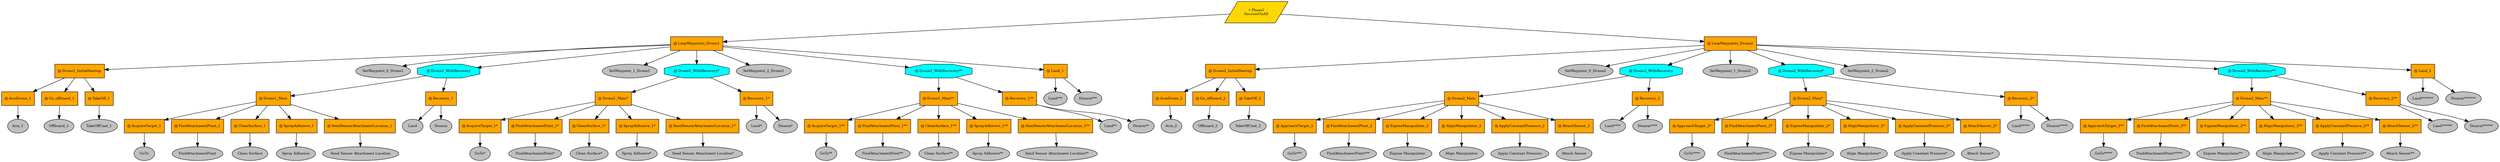 digraph pastafarianism {
ordering=out;
graph [fontname="times-roman"];
node [fontname="times-roman"];
edge [fontname="times-roman"];
Phase1 [fillcolor=gold, fontcolor=black, fontsize=9, label="⚡ Phase1\nSuccessOnAll", shape=parallelogram, style=filled];
LoopWaypoints_Drone1 [fillcolor=orange, fontcolor=black, fontsize=9, label="Ⓜ LoopWaypoints_Drone1", shape=box, style=filled];
Phase1 -> LoopWaypoints_Drone1;
Drone1_InitialStartup [fillcolor=orange, fontcolor=black, fontsize=9, label="Ⓜ Drone1_InitialStartup", shape=box, style=filled];
LoopWaypoints_Drone1 -> Drone1_InitialStartup;
ArmDrone_1 [fillcolor=orange, fontcolor=black, fontsize=9, label="Ⓜ ArmDrone_1", shape=box, style=filled];
Drone1_InitialStartup -> ArmDrone_1;
Arm_1 [fillcolor=gray, fontcolor=black, fontsize=9, label=Arm_1, shape=ellipse, style=filled];
ArmDrone_1 -> Arm_1;
Go_offboard_1 [fillcolor=orange, fontcolor=black, fontsize=9, label="Ⓜ Go_offboard_1", shape=box, style=filled];
Drone1_InitialStartup -> Go_offboard_1;
Offboard_1 [fillcolor=gray, fontcolor=black, fontsize=9, label=Offboard_1, shape=ellipse, style=filled];
Go_offboard_1 -> Offboard_1;
TakeOff_1 [fillcolor=orange, fontcolor=black, fontsize=9, label="Ⓜ TakeOff_1", shape=box, style=filled];
Drone1_InitialStartup -> TakeOff_1;
TakeOffCmd_1 [fillcolor=gray, fontcolor=black, fontsize=9, label=TakeOffCmd_1, shape=ellipse, style=filled];
TakeOff_1 -> TakeOffCmd_1;
SetWaypoint_0_Drone1 [fillcolor=gray, fontcolor=black, fontsize=9, label=SetWaypoint_0_Drone1, shape=ellipse, style=filled];
LoopWaypoints_Drone1 -> SetWaypoint_0_Drone1;
Drone1_WithRecovery [fillcolor=cyan, fontcolor=black, fontsize=9, label="Ⓜ Drone1_WithRecovery", shape=octagon, style=filled];
LoopWaypoints_Drone1 -> Drone1_WithRecovery;
Drone1_Main [fillcolor=orange, fontcolor=black, fontsize=9, label="Ⓜ Drone1_Main", shape=box, style=filled];
Drone1_WithRecovery -> Drone1_Main;
AcquireTarget_1 [fillcolor=orange, fontcolor=black, fontsize=9, label="Ⓜ AcquireTarget_1", shape=box, style=filled];
Drone1_Main -> AcquireTarget_1;
GoTo [fillcolor=gray, fontcolor=black, fontsize=9, label=GoTo, shape=ellipse, style=filled];
AcquireTarget_1 -> GoTo;
FindAttachmentPoint_1 [fillcolor=orange, fontcolor=black, fontsize=9, label="Ⓜ FindAttachmentPoint_1", shape=box, style=filled];
Drone1_Main -> FindAttachmentPoint_1;
FindAttachmentPoint [fillcolor=gray, fontcolor=black, fontsize=9, label=FindAttachmentPoint, shape=ellipse, style=filled];
FindAttachmentPoint_1 -> FindAttachmentPoint;
CleanSurface_1 [fillcolor=orange, fontcolor=black, fontsize=9, label="Ⓜ CleanSurface_1", shape=box, style=filled];
Drone1_Main -> CleanSurface_1;
"Clean Surface" [fillcolor=gray, fontcolor=black, fontsize=9, label="Clean Surface", shape=ellipse, style=filled];
CleanSurface_1 -> "Clean Surface";
SprayAdhesive_1 [fillcolor=orange, fontcolor=black, fontsize=9, label="Ⓜ SprayAdhesive_1", shape=box, style=filled];
Drone1_Main -> SprayAdhesive_1;
"Spray Adhesive" [fillcolor=gray, fontcolor=black, fontsize=9, label="Spray Adhesive", shape=ellipse, style=filled];
SprayAdhesive_1 -> "Spray Adhesive";
SendSensorAttachmentLocation_1 [fillcolor=orange, fontcolor=black, fontsize=9, label="Ⓜ SendSensorAttachmentLocation_1", shape=box, style=filled];
Drone1_Main -> SendSensorAttachmentLocation_1;
"Send Sensor Attachment Location" [fillcolor=gray, fontcolor=black, fontsize=9, label="Send Sensor Attachment Location", shape=ellipse, style=filled];
SendSensorAttachmentLocation_1 -> "Send Sensor Attachment Location";
Recovery_1 [fillcolor=orange, fontcolor=black, fontsize=9, label="Ⓜ Recovery_1", shape=box, style=filled];
Drone1_WithRecovery -> Recovery_1;
Land [fillcolor=gray, fontcolor=black, fontsize=9, label=Land, shape=ellipse, style=filled];
Recovery_1 -> Land;
Disarm [fillcolor=gray, fontcolor=black, fontsize=9, label=Disarm, shape=ellipse, style=filled];
Recovery_1 -> Disarm;
SetWaypoint_1_Drone1 [fillcolor=gray, fontcolor=black, fontsize=9, label=SetWaypoint_1_Drone1, shape=ellipse, style=filled];
LoopWaypoints_Drone1 -> SetWaypoint_1_Drone1;
"Drone1_WithRecovery*" [fillcolor=cyan, fontcolor=black, fontsize=9, label="Ⓜ Drone1_WithRecovery*", shape=octagon, style=filled];
LoopWaypoints_Drone1 -> "Drone1_WithRecovery*";
"Drone1_Main*" [fillcolor=orange, fontcolor=black, fontsize=9, label="Ⓜ Drone1_Main*", shape=box, style=filled];
"Drone1_WithRecovery*" -> "Drone1_Main*";
"AcquireTarget_1*" [fillcolor=orange, fontcolor=black, fontsize=9, label="Ⓜ AcquireTarget_1*", shape=box, style=filled];
"Drone1_Main*" -> "AcquireTarget_1*";
"GoTo*" [fillcolor=gray, fontcolor=black, fontsize=9, label="GoTo*", shape=ellipse, style=filled];
"AcquireTarget_1*" -> "GoTo*";
"FindAttachmentPoint_1*" [fillcolor=orange, fontcolor=black, fontsize=9, label="Ⓜ FindAttachmentPoint_1*", shape=box, style=filled];
"Drone1_Main*" -> "FindAttachmentPoint_1*";
"FindAttachmentPoint*" [fillcolor=gray, fontcolor=black, fontsize=9, label="FindAttachmentPoint*", shape=ellipse, style=filled];
"FindAttachmentPoint_1*" -> "FindAttachmentPoint*";
"CleanSurface_1*" [fillcolor=orange, fontcolor=black, fontsize=9, label="Ⓜ CleanSurface_1*", shape=box, style=filled];
"Drone1_Main*" -> "CleanSurface_1*";
"Clean Surface*" [fillcolor=gray, fontcolor=black, fontsize=9, label="Clean Surface*", shape=ellipse, style=filled];
"CleanSurface_1*" -> "Clean Surface*";
"SprayAdhesive_1*" [fillcolor=orange, fontcolor=black, fontsize=9, label="Ⓜ SprayAdhesive_1*", shape=box, style=filled];
"Drone1_Main*" -> "SprayAdhesive_1*";
"Spray Adhesive*" [fillcolor=gray, fontcolor=black, fontsize=9, label="Spray Adhesive*", shape=ellipse, style=filled];
"SprayAdhesive_1*" -> "Spray Adhesive*";
"SendSensorAttachmentLocation_1*" [fillcolor=orange, fontcolor=black, fontsize=9, label="Ⓜ SendSensorAttachmentLocation_1*", shape=box, style=filled];
"Drone1_Main*" -> "SendSensorAttachmentLocation_1*";
"Send Sensor Attachment Location*" [fillcolor=gray, fontcolor=black, fontsize=9, label="Send Sensor Attachment Location*", shape=ellipse, style=filled];
"SendSensorAttachmentLocation_1*" -> "Send Sensor Attachment Location*";
"Recovery_1*" [fillcolor=orange, fontcolor=black, fontsize=9, label="Ⓜ Recovery_1*", shape=box, style=filled];
"Drone1_WithRecovery*" -> "Recovery_1*";
"Land*" [fillcolor=gray, fontcolor=black, fontsize=9, label="Land*", shape=ellipse, style=filled];
"Recovery_1*" -> "Land*";
"Disarm*" [fillcolor=gray, fontcolor=black, fontsize=9, label="Disarm*", shape=ellipse, style=filled];
"Recovery_1*" -> "Disarm*";
SetWaypoint_2_Drone1 [fillcolor=gray, fontcolor=black, fontsize=9, label=SetWaypoint_2_Drone1, shape=ellipse, style=filled];
LoopWaypoints_Drone1 -> SetWaypoint_2_Drone1;
"Drone1_WithRecovery**" [fillcolor=cyan, fontcolor=black, fontsize=9, label="Ⓜ Drone1_WithRecovery**", shape=octagon, style=filled];
LoopWaypoints_Drone1 -> "Drone1_WithRecovery**";
"Drone1_Main**" [fillcolor=orange, fontcolor=black, fontsize=9, label="Ⓜ Drone1_Main**", shape=box, style=filled];
"Drone1_WithRecovery**" -> "Drone1_Main**";
"AcquireTarget_1**" [fillcolor=orange, fontcolor=black, fontsize=9, label="Ⓜ AcquireTarget_1**", shape=box, style=filled];
"Drone1_Main**" -> "AcquireTarget_1**";
"GoTo**" [fillcolor=gray, fontcolor=black, fontsize=9, label="GoTo**", shape=ellipse, style=filled];
"AcquireTarget_1**" -> "GoTo**";
"FindAttachmentPoint_1**" [fillcolor=orange, fontcolor=black, fontsize=9, label="Ⓜ FindAttachmentPoint_1**", shape=box, style=filled];
"Drone1_Main**" -> "FindAttachmentPoint_1**";
"FindAttachmentPoint**" [fillcolor=gray, fontcolor=black, fontsize=9, label="FindAttachmentPoint**", shape=ellipse, style=filled];
"FindAttachmentPoint_1**" -> "FindAttachmentPoint**";
"CleanSurface_1**" [fillcolor=orange, fontcolor=black, fontsize=9, label="Ⓜ CleanSurface_1**", shape=box, style=filled];
"Drone1_Main**" -> "CleanSurface_1**";
"Clean Surface**" [fillcolor=gray, fontcolor=black, fontsize=9, label="Clean Surface**", shape=ellipse, style=filled];
"CleanSurface_1**" -> "Clean Surface**";
"SprayAdhesive_1**" [fillcolor=orange, fontcolor=black, fontsize=9, label="Ⓜ SprayAdhesive_1**", shape=box, style=filled];
"Drone1_Main**" -> "SprayAdhesive_1**";
"Spray Adhesive**" [fillcolor=gray, fontcolor=black, fontsize=9, label="Spray Adhesive**", shape=ellipse, style=filled];
"SprayAdhesive_1**" -> "Spray Adhesive**";
"SendSensorAttachmentLocation_1**" [fillcolor=orange, fontcolor=black, fontsize=9, label="Ⓜ SendSensorAttachmentLocation_1**", shape=box, style=filled];
"Drone1_Main**" -> "SendSensorAttachmentLocation_1**";
"Send Sensor Attachment Location**" [fillcolor=gray, fontcolor=black, fontsize=9, label="Send Sensor Attachment Location**", shape=ellipse, style=filled];
"SendSensorAttachmentLocation_1**" -> "Send Sensor Attachment Location**";
"Recovery_1**" [fillcolor=orange, fontcolor=black, fontsize=9, label="Ⓜ Recovery_1**", shape=box, style=filled];
"Drone1_WithRecovery**" -> "Recovery_1**";
"Land**" [fillcolor=gray, fontcolor=black, fontsize=9, label="Land**", shape=ellipse, style=filled];
"Recovery_1**" -> "Land**";
"Disarm**" [fillcolor=gray, fontcolor=black, fontsize=9, label="Disarm**", shape=ellipse, style=filled];
"Recovery_1**" -> "Disarm**";
Land_1 [fillcolor=orange, fontcolor=black, fontsize=9, label="Ⓜ Land_1", shape=box, style=filled];
LoopWaypoints_Drone1 -> Land_1;
"Land***" [fillcolor=gray, fontcolor=black, fontsize=9, label="Land***", shape=ellipse, style=filled];
Land_1 -> "Land***";
"Disarm***" [fillcolor=gray, fontcolor=black, fontsize=9, label="Disarm***", shape=ellipse, style=filled];
Land_1 -> "Disarm***";
LoopWaypoints_Drone2 [fillcolor=orange, fontcolor=black, fontsize=9, label="Ⓜ LoopWaypoints_Drone2", shape=box, style=filled];
Phase1 -> LoopWaypoints_Drone2;
Drone2_InitialStartup [fillcolor=orange, fontcolor=black, fontsize=9, label="Ⓜ Drone2_InitialStartup", shape=box, style=filled];
LoopWaypoints_Drone2 -> Drone2_InitialStartup;
ArmDrone_2 [fillcolor=orange, fontcolor=black, fontsize=9, label="Ⓜ ArmDrone_2", shape=box, style=filled];
Drone2_InitialStartup -> ArmDrone_2;
Arm_2 [fillcolor=gray, fontcolor=black, fontsize=9, label=Arm_2, shape=ellipse, style=filled];
ArmDrone_2 -> Arm_2;
Go_offboard_2 [fillcolor=orange, fontcolor=black, fontsize=9, label="Ⓜ Go_offboard_2", shape=box, style=filled];
Drone2_InitialStartup -> Go_offboard_2;
Offboard_2 [fillcolor=gray, fontcolor=black, fontsize=9, label=Offboard_2, shape=ellipse, style=filled];
Go_offboard_2 -> Offboard_2;
TakeOff_2 [fillcolor=orange, fontcolor=black, fontsize=9, label="Ⓜ TakeOff_2", shape=box, style=filled];
Drone2_InitialStartup -> TakeOff_2;
TakeOffCmd_2 [fillcolor=gray, fontcolor=black, fontsize=9, label=TakeOffCmd_2, shape=ellipse, style=filled];
TakeOff_2 -> TakeOffCmd_2;
SetWaypoint_0_Drone2 [fillcolor=gray, fontcolor=black, fontsize=9, label=SetWaypoint_0_Drone2, shape=ellipse, style=filled];
LoopWaypoints_Drone2 -> SetWaypoint_0_Drone2;
Drone2_WithRecovery [fillcolor=cyan, fontcolor=black, fontsize=9, label="Ⓜ Drone2_WithRecovery", shape=octagon, style=filled];
LoopWaypoints_Drone2 -> Drone2_WithRecovery;
Drone2_Main [fillcolor=orange, fontcolor=black, fontsize=9, label="Ⓜ Drone2_Main", shape=box, style=filled];
Drone2_WithRecovery -> Drone2_Main;
ApproachTarget_2 [fillcolor=orange, fontcolor=black, fontsize=9, label="Ⓜ ApproachTarget_2", shape=box, style=filled];
Drone2_Main -> ApproachTarget_2;
"GoTo***" [fillcolor=gray, fontcolor=black, fontsize=9, label="GoTo***", shape=ellipse, style=filled];
ApproachTarget_2 -> "GoTo***";
FindAttachmentPoint_2 [fillcolor=orange, fontcolor=black, fontsize=9, label="Ⓜ FindAttachmentPoint_2", shape=box, style=filled];
Drone2_Main -> FindAttachmentPoint_2;
"FindAttachmentPoint***" [fillcolor=gray, fontcolor=black, fontsize=9, label="FindAttachmentPoint***", shape=ellipse, style=filled];
FindAttachmentPoint_2 -> "FindAttachmentPoint***";
ExposeManipulator_2 [fillcolor=orange, fontcolor=black, fontsize=9, label="Ⓜ ExposeManipulator_2", shape=box, style=filled];
Drone2_Main -> ExposeManipulator_2;
"Expose Manipulator" [fillcolor=gray, fontcolor=black, fontsize=9, label="Expose Manipulator", shape=ellipse, style=filled];
ExposeManipulator_2 -> "Expose Manipulator";
AlignManipulator_2 [fillcolor=orange, fontcolor=black, fontsize=9, label="Ⓜ AlignManipulator_2", shape=box, style=filled];
Drone2_Main -> AlignManipulator_2;
"Align Manipulator" [fillcolor=gray, fontcolor=black, fontsize=9, label="Align Manipulator", shape=ellipse, style=filled];
AlignManipulator_2 -> "Align Manipulator";
ApplyConstantPressure_2 [fillcolor=orange, fontcolor=black, fontsize=9, label="Ⓜ ApplyConstantPressure_2", shape=box, style=filled];
Drone2_Main -> ApplyConstantPressure_2;
"Apply Constant Pressure" [fillcolor=gray, fontcolor=black, fontsize=9, label="Apply Constant Pressure", shape=ellipse, style=filled];
ApplyConstantPressure_2 -> "Apply Constant Pressure";
AttachSensor_2 [fillcolor=orange, fontcolor=black, fontsize=9, label="Ⓜ AttachSensor_2", shape=box, style=filled];
Drone2_Main -> AttachSensor_2;
"Attach Sensor" [fillcolor=gray, fontcolor=black, fontsize=9, label="Attach Sensor", shape=ellipse, style=filled];
AttachSensor_2 -> "Attach Sensor";
Recovery_2 [fillcolor=orange, fontcolor=black, fontsize=9, label="Ⓜ Recovery_2", shape=box, style=filled];
Drone2_WithRecovery -> Recovery_2;
"Land****" [fillcolor=gray, fontcolor=black, fontsize=9, label="Land****", shape=ellipse, style=filled];
Recovery_2 -> "Land****";
"Disarm****" [fillcolor=gray, fontcolor=black, fontsize=9, label="Disarm****", shape=ellipse, style=filled];
Recovery_2 -> "Disarm****";
SetWaypoint_1_Drone2 [fillcolor=gray, fontcolor=black, fontsize=9, label=SetWaypoint_1_Drone2, shape=ellipse, style=filled];
LoopWaypoints_Drone2 -> SetWaypoint_1_Drone2;
"Drone2_WithRecovery*" [fillcolor=cyan, fontcolor=black, fontsize=9, label="Ⓜ Drone2_WithRecovery*", shape=octagon, style=filled];
LoopWaypoints_Drone2 -> "Drone2_WithRecovery*";
"Drone2_Main*" [fillcolor=orange, fontcolor=black, fontsize=9, label="Ⓜ Drone2_Main*", shape=box, style=filled];
"Drone2_WithRecovery*" -> "Drone2_Main*";
"ApproachTarget_2*" [fillcolor=orange, fontcolor=black, fontsize=9, label="Ⓜ ApproachTarget_2*", shape=box, style=filled];
"Drone2_Main*" -> "ApproachTarget_2*";
"GoTo****" [fillcolor=gray, fontcolor=black, fontsize=9, label="GoTo****", shape=ellipse, style=filled];
"ApproachTarget_2*" -> "GoTo****";
"FindAttachmentPoint_2*" [fillcolor=orange, fontcolor=black, fontsize=9, label="Ⓜ FindAttachmentPoint_2*", shape=box, style=filled];
"Drone2_Main*" -> "FindAttachmentPoint_2*";
"FindAttachmentPoint****" [fillcolor=gray, fontcolor=black, fontsize=9, label="FindAttachmentPoint****", shape=ellipse, style=filled];
"FindAttachmentPoint_2*" -> "FindAttachmentPoint****";
"ExposeManipulator_2*" [fillcolor=orange, fontcolor=black, fontsize=9, label="Ⓜ ExposeManipulator_2*", shape=box, style=filled];
"Drone2_Main*" -> "ExposeManipulator_2*";
"Expose Manipulator*" [fillcolor=gray, fontcolor=black, fontsize=9, label="Expose Manipulator*", shape=ellipse, style=filled];
"ExposeManipulator_2*" -> "Expose Manipulator*";
"AlignManipulator_2*" [fillcolor=orange, fontcolor=black, fontsize=9, label="Ⓜ AlignManipulator_2*", shape=box, style=filled];
"Drone2_Main*" -> "AlignManipulator_2*";
"Align Manipulator*" [fillcolor=gray, fontcolor=black, fontsize=9, label="Align Manipulator*", shape=ellipse, style=filled];
"AlignManipulator_2*" -> "Align Manipulator*";
"ApplyConstantPressure_2*" [fillcolor=orange, fontcolor=black, fontsize=9, label="Ⓜ ApplyConstantPressure_2*", shape=box, style=filled];
"Drone2_Main*" -> "ApplyConstantPressure_2*";
"Apply Constant Pressure*" [fillcolor=gray, fontcolor=black, fontsize=9, label="Apply Constant Pressure*", shape=ellipse, style=filled];
"ApplyConstantPressure_2*" -> "Apply Constant Pressure*";
"AttachSensor_2*" [fillcolor=orange, fontcolor=black, fontsize=9, label="Ⓜ AttachSensor_2*", shape=box, style=filled];
"Drone2_Main*" -> "AttachSensor_2*";
"Attach Sensor*" [fillcolor=gray, fontcolor=black, fontsize=9, label="Attach Sensor*", shape=ellipse, style=filled];
"AttachSensor_2*" -> "Attach Sensor*";
"Recovery_2*" [fillcolor=orange, fontcolor=black, fontsize=9, label="Ⓜ Recovery_2*", shape=box, style=filled];
"Drone2_WithRecovery*" -> "Recovery_2*";
"Land*****" [fillcolor=gray, fontcolor=black, fontsize=9, label="Land*****", shape=ellipse, style=filled];
"Recovery_2*" -> "Land*****";
"Disarm*****" [fillcolor=gray, fontcolor=black, fontsize=9, label="Disarm*****", shape=ellipse, style=filled];
"Recovery_2*" -> "Disarm*****";
SetWaypoint_2_Drone2 [fillcolor=gray, fontcolor=black, fontsize=9, label=SetWaypoint_2_Drone2, shape=ellipse, style=filled];
LoopWaypoints_Drone2 -> SetWaypoint_2_Drone2;
"Drone2_WithRecovery**" [fillcolor=cyan, fontcolor=black, fontsize=9, label="Ⓜ Drone2_WithRecovery**", shape=octagon, style=filled];
LoopWaypoints_Drone2 -> "Drone2_WithRecovery**";
"Drone2_Main**" [fillcolor=orange, fontcolor=black, fontsize=9, label="Ⓜ Drone2_Main**", shape=box, style=filled];
"Drone2_WithRecovery**" -> "Drone2_Main**";
"ApproachTarget_2**" [fillcolor=orange, fontcolor=black, fontsize=9, label="Ⓜ ApproachTarget_2**", shape=box, style=filled];
"Drone2_Main**" -> "ApproachTarget_2**";
"GoTo*****" [fillcolor=gray, fontcolor=black, fontsize=9, label="GoTo*****", shape=ellipse, style=filled];
"ApproachTarget_2**" -> "GoTo*****";
"FindAttachmentPoint_2**" [fillcolor=orange, fontcolor=black, fontsize=9, label="Ⓜ FindAttachmentPoint_2**", shape=box, style=filled];
"Drone2_Main**" -> "FindAttachmentPoint_2**";
"FindAttachmentPoint*****" [fillcolor=gray, fontcolor=black, fontsize=9, label="FindAttachmentPoint*****", shape=ellipse, style=filled];
"FindAttachmentPoint_2**" -> "FindAttachmentPoint*****";
"ExposeManipulator_2**" [fillcolor=orange, fontcolor=black, fontsize=9, label="Ⓜ ExposeManipulator_2**", shape=box, style=filled];
"Drone2_Main**" -> "ExposeManipulator_2**";
"Expose Manipulator**" [fillcolor=gray, fontcolor=black, fontsize=9, label="Expose Manipulator**", shape=ellipse, style=filled];
"ExposeManipulator_2**" -> "Expose Manipulator**";
"AlignManipulator_2**" [fillcolor=orange, fontcolor=black, fontsize=9, label="Ⓜ AlignManipulator_2**", shape=box, style=filled];
"Drone2_Main**" -> "AlignManipulator_2**";
"Align Manipulator**" [fillcolor=gray, fontcolor=black, fontsize=9, label="Align Manipulator**", shape=ellipse, style=filled];
"AlignManipulator_2**" -> "Align Manipulator**";
"ApplyConstantPressure_2**" [fillcolor=orange, fontcolor=black, fontsize=9, label="Ⓜ ApplyConstantPressure_2**", shape=box, style=filled];
"Drone2_Main**" -> "ApplyConstantPressure_2**";
"Apply Constant Pressure**" [fillcolor=gray, fontcolor=black, fontsize=9, label="Apply Constant Pressure**", shape=ellipse, style=filled];
"ApplyConstantPressure_2**" -> "Apply Constant Pressure**";
"AttachSensor_2**" [fillcolor=orange, fontcolor=black, fontsize=9, label="Ⓜ AttachSensor_2**", shape=box, style=filled];
"Drone2_Main**" -> "AttachSensor_2**";
"Attach Sensor**" [fillcolor=gray, fontcolor=black, fontsize=9, label="Attach Sensor**", shape=ellipse, style=filled];
"AttachSensor_2**" -> "Attach Sensor**";
"Recovery_2**" [fillcolor=orange, fontcolor=black, fontsize=9, label="Ⓜ Recovery_2**", shape=box, style=filled];
"Drone2_WithRecovery**" -> "Recovery_2**";
"Land******" [fillcolor=gray, fontcolor=black, fontsize=9, label="Land******", shape=ellipse, style=filled];
"Recovery_2**" -> "Land******";
"Disarm******" [fillcolor=gray, fontcolor=black, fontsize=9, label="Disarm******", shape=ellipse, style=filled];
"Recovery_2**" -> "Disarm******";
Land_2 [fillcolor=orange, fontcolor=black, fontsize=9, label="Ⓜ Land_2", shape=box, style=filled];
LoopWaypoints_Drone2 -> Land_2;
"Land*******" [fillcolor=gray, fontcolor=black, fontsize=9, label="Land*******", shape=ellipse, style=filled];
Land_2 -> "Land*******";
"Disarm*******" [fillcolor=gray, fontcolor=black, fontsize=9, label="Disarm*******", shape=ellipse, style=filled];
Land_2 -> "Disarm*******";
}
